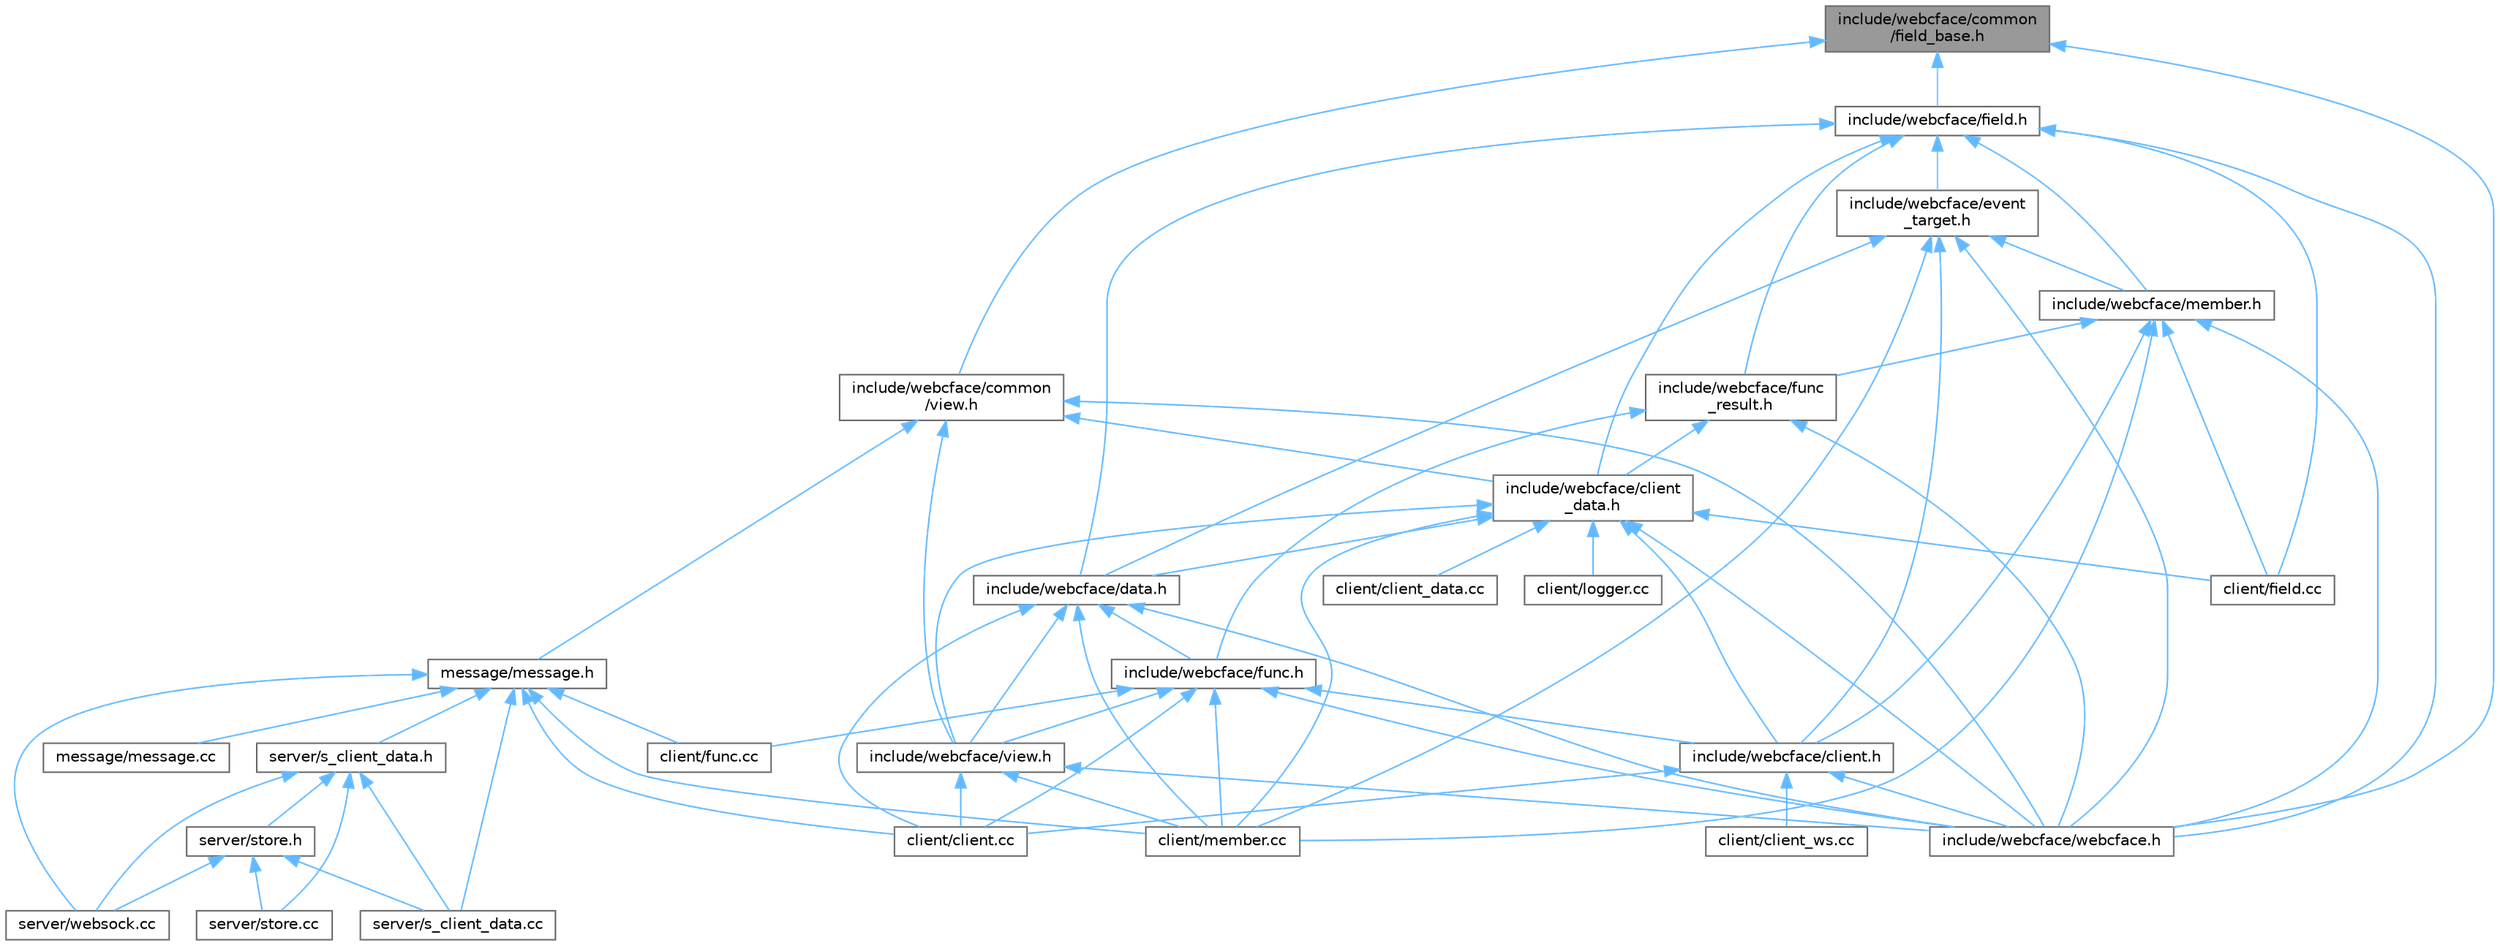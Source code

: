 digraph "include/webcface/common/field_base.h"
{
 // LATEX_PDF_SIZE
  bgcolor="transparent";
  edge [fontname=Helvetica,fontsize=10,labelfontname=Helvetica,labelfontsize=10];
  node [fontname=Helvetica,fontsize=10,shape=box,height=0.2,width=0.4];
  Node1 [id="Node000001",label="include/webcface/common\l/field_base.h",height=0.2,width=0.4,color="gray40", fillcolor="grey60", style="filled", fontcolor="black",tooltip=" "];
  Node1 -> Node2 [id="edge1_Node000001_Node000002",dir="back",color="steelblue1",style="solid",tooltip=" "];
  Node2 [id="Node000002",label="include/webcface/common\l/view.h",height=0.2,width=0.4,color="grey40", fillcolor="white", style="filled",URL="$common_2view_8h.html",tooltip=" "];
  Node2 -> Node3 [id="edge2_Node000002_Node000003",dir="back",color="steelblue1",style="solid",tooltip=" "];
  Node3 [id="Node000003",label="include/webcface/client\l_data.h",height=0.2,width=0.4,color="grey40", fillcolor="white", style="filled",URL="$client__data_8h.html",tooltip=" "];
  Node3 -> Node4 [id="edge3_Node000003_Node000004",dir="back",color="steelblue1",style="solid",tooltip=" "];
  Node4 [id="Node000004",label="client/client_data.cc",height=0.2,width=0.4,color="grey40", fillcolor="white", style="filled",URL="$client__data_8cc.html",tooltip=" "];
  Node3 -> Node5 [id="edge4_Node000003_Node000005",dir="back",color="steelblue1",style="solid",tooltip=" "];
  Node5 [id="Node000005",label="client/field.cc",height=0.2,width=0.4,color="grey40", fillcolor="white", style="filled",URL="$field_8cc.html",tooltip=" "];
  Node3 -> Node6 [id="edge5_Node000003_Node000006",dir="back",color="steelblue1",style="solid",tooltip=" "];
  Node6 [id="Node000006",label="client/logger.cc",height=0.2,width=0.4,color="grey40", fillcolor="white", style="filled",URL="$logger_8cc.html",tooltip=" "];
  Node3 -> Node7 [id="edge6_Node000003_Node000007",dir="back",color="steelblue1",style="solid",tooltip=" "];
  Node7 [id="Node000007",label="client/member.cc",height=0.2,width=0.4,color="grey40", fillcolor="white", style="filled",URL="$member_8cc.html",tooltip=" "];
  Node3 -> Node8 [id="edge7_Node000003_Node000008",dir="back",color="steelblue1",style="solid",tooltip=" "];
  Node8 [id="Node000008",label="include/webcface/client.h",height=0.2,width=0.4,color="grey40", fillcolor="white", style="filled",URL="$client_8h.html",tooltip=" "];
  Node8 -> Node9 [id="edge8_Node000008_Node000009",dir="back",color="steelblue1",style="solid",tooltip=" "];
  Node9 [id="Node000009",label="client/client.cc",height=0.2,width=0.4,color="grey40", fillcolor="white", style="filled",URL="$client_8cc.html",tooltip=" "];
  Node8 -> Node10 [id="edge9_Node000008_Node000010",dir="back",color="steelblue1",style="solid",tooltip=" "];
  Node10 [id="Node000010",label="client/client_ws.cc",height=0.2,width=0.4,color="grey40", fillcolor="white", style="filled",URL="$client__ws_8cc.html",tooltip=" "];
  Node8 -> Node11 [id="edge10_Node000008_Node000011",dir="back",color="steelblue1",style="solid",tooltip=" "];
  Node11 [id="Node000011",label="include/webcface/webcface.h",height=0.2,width=0.4,color="grey40", fillcolor="white", style="filled",URL="$webcface_8h.html",tooltip=" "];
  Node3 -> Node12 [id="edge11_Node000003_Node000012",dir="back",color="steelblue1",style="solid",tooltip=" "];
  Node12 [id="Node000012",label="include/webcface/data.h",height=0.2,width=0.4,color="grey40", fillcolor="white", style="filled",URL="$data_8h.html",tooltip=" "];
  Node12 -> Node9 [id="edge12_Node000012_Node000009",dir="back",color="steelblue1",style="solid",tooltip=" "];
  Node12 -> Node7 [id="edge13_Node000012_Node000007",dir="back",color="steelblue1",style="solid",tooltip=" "];
  Node12 -> Node13 [id="edge14_Node000012_Node000013",dir="back",color="steelblue1",style="solid",tooltip=" "];
  Node13 [id="Node000013",label="include/webcface/func.h",height=0.2,width=0.4,color="grey40", fillcolor="white", style="filled",URL="$func_8h.html",tooltip=" "];
  Node13 -> Node9 [id="edge15_Node000013_Node000009",dir="back",color="steelblue1",style="solid",tooltip=" "];
  Node13 -> Node14 [id="edge16_Node000013_Node000014",dir="back",color="steelblue1",style="solid",tooltip=" "];
  Node14 [id="Node000014",label="client/func.cc",height=0.2,width=0.4,color="grey40", fillcolor="white", style="filled",URL="$func_8cc.html",tooltip=" "];
  Node13 -> Node7 [id="edge17_Node000013_Node000007",dir="back",color="steelblue1",style="solid",tooltip=" "];
  Node13 -> Node8 [id="edge18_Node000013_Node000008",dir="back",color="steelblue1",style="solid",tooltip=" "];
  Node13 -> Node15 [id="edge19_Node000013_Node000015",dir="back",color="steelblue1",style="solid",tooltip=" "];
  Node15 [id="Node000015",label="include/webcface/view.h",height=0.2,width=0.4,color="grey40", fillcolor="white", style="filled",URL="$view_8h.html",tooltip=" "];
  Node15 -> Node9 [id="edge20_Node000015_Node000009",dir="back",color="steelblue1",style="solid",tooltip=" "];
  Node15 -> Node7 [id="edge21_Node000015_Node000007",dir="back",color="steelblue1",style="solid",tooltip=" "];
  Node15 -> Node11 [id="edge22_Node000015_Node000011",dir="back",color="steelblue1",style="solid",tooltip=" "];
  Node13 -> Node11 [id="edge23_Node000013_Node000011",dir="back",color="steelblue1",style="solid",tooltip=" "];
  Node12 -> Node15 [id="edge24_Node000012_Node000015",dir="back",color="steelblue1",style="solid",tooltip=" "];
  Node12 -> Node11 [id="edge25_Node000012_Node000011",dir="back",color="steelblue1",style="solid",tooltip=" "];
  Node3 -> Node15 [id="edge26_Node000003_Node000015",dir="back",color="steelblue1",style="solid",tooltip=" "];
  Node3 -> Node11 [id="edge27_Node000003_Node000011",dir="back",color="steelblue1",style="solid",tooltip=" "];
  Node2 -> Node15 [id="edge28_Node000002_Node000015",dir="back",color="steelblue1",style="solid",tooltip=" "];
  Node2 -> Node11 [id="edge29_Node000002_Node000011",dir="back",color="steelblue1",style="solid",tooltip=" "];
  Node2 -> Node16 [id="edge30_Node000002_Node000016",dir="back",color="steelblue1",style="solid",tooltip=" "];
  Node16 [id="Node000016",label="message/message.h",height=0.2,width=0.4,color="grey40", fillcolor="white", style="filled",URL="$message_8h.html",tooltip=" "];
  Node16 -> Node9 [id="edge31_Node000016_Node000009",dir="back",color="steelblue1",style="solid",tooltip=" "];
  Node16 -> Node14 [id="edge32_Node000016_Node000014",dir="back",color="steelblue1",style="solid",tooltip=" "];
  Node16 -> Node7 [id="edge33_Node000016_Node000007",dir="back",color="steelblue1",style="solid",tooltip=" "];
  Node16 -> Node17 [id="edge34_Node000016_Node000017",dir="back",color="steelblue1",style="solid",tooltip=" "];
  Node17 [id="Node000017",label="message/message.cc",height=0.2,width=0.4,color="grey40", fillcolor="white", style="filled",URL="$message_8cc.html",tooltip=" "];
  Node16 -> Node18 [id="edge35_Node000016_Node000018",dir="back",color="steelblue1",style="solid",tooltip=" "];
  Node18 [id="Node000018",label="server/s_client_data.cc",height=0.2,width=0.4,color="grey40", fillcolor="white", style="filled",URL="$s__client__data_8cc.html",tooltip=" "];
  Node16 -> Node19 [id="edge36_Node000016_Node000019",dir="back",color="steelblue1",style="solid",tooltip=" "];
  Node19 [id="Node000019",label="server/s_client_data.h",height=0.2,width=0.4,color="grey40", fillcolor="white", style="filled",URL="$s__client__data_8h.html",tooltip=" "];
  Node19 -> Node18 [id="edge37_Node000019_Node000018",dir="back",color="steelblue1",style="solid",tooltip=" "];
  Node19 -> Node20 [id="edge38_Node000019_Node000020",dir="back",color="steelblue1",style="solid",tooltip=" "];
  Node20 [id="Node000020",label="server/store.cc",height=0.2,width=0.4,color="grey40", fillcolor="white", style="filled",URL="$store_8cc.html",tooltip=" "];
  Node19 -> Node21 [id="edge39_Node000019_Node000021",dir="back",color="steelblue1",style="solid",tooltip=" "];
  Node21 [id="Node000021",label="server/store.h",height=0.2,width=0.4,color="grey40", fillcolor="white", style="filled",URL="$store_8h.html",tooltip=" "];
  Node21 -> Node18 [id="edge40_Node000021_Node000018",dir="back",color="steelblue1",style="solid",tooltip=" "];
  Node21 -> Node20 [id="edge41_Node000021_Node000020",dir="back",color="steelblue1",style="solid",tooltip=" "];
  Node21 -> Node22 [id="edge42_Node000021_Node000022",dir="back",color="steelblue1",style="solid",tooltip=" "];
  Node22 [id="Node000022",label="server/websock.cc",height=0.2,width=0.4,color="grey40", fillcolor="white", style="filled",URL="$websock_8cc.html",tooltip=" "];
  Node19 -> Node22 [id="edge43_Node000019_Node000022",dir="back",color="steelblue1",style="solid",tooltip=" "];
  Node16 -> Node22 [id="edge44_Node000016_Node000022",dir="back",color="steelblue1",style="solid",tooltip=" "];
  Node1 -> Node23 [id="edge45_Node000001_Node000023",dir="back",color="steelblue1",style="solid",tooltip=" "];
  Node23 [id="Node000023",label="include/webcface/field.h",height=0.2,width=0.4,color="grey40", fillcolor="white", style="filled",URL="$field_8h.html",tooltip=" "];
  Node23 -> Node5 [id="edge46_Node000023_Node000005",dir="back",color="steelblue1",style="solid",tooltip=" "];
  Node23 -> Node3 [id="edge47_Node000023_Node000003",dir="back",color="steelblue1",style="solid",tooltip=" "];
  Node23 -> Node12 [id="edge48_Node000023_Node000012",dir="back",color="steelblue1",style="solid",tooltip=" "];
  Node23 -> Node24 [id="edge49_Node000023_Node000024",dir="back",color="steelblue1",style="solid",tooltip=" "];
  Node24 [id="Node000024",label="include/webcface/event\l_target.h",height=0.2,width=0.4,color="grey40", fillcolor="white", style="filled",URL="$event__target_8h.html",tooltip=" "];
  Node24 -> Node7 [id="edge50_Node000024_Node000007",dir="back",color="steelblue1",style="solid",tooltip=" "];
  Node24 -> Node8 [id="edge51_Node000024_Node000008",dir="back",color="steelblue1",style="solid",tooltip=" "];
  Node24 -> Node12 [id="edge52_Node000024_Node000012",dir="back",color="steelblue1",style="solid",tooltip=" "];
  Node24 -> Node25 [id="edge53_Node000024_Node000025",dir="back",color="steelblue1",style="solid",tooltip=" "];
  Node25 [id="Node000025",label="include/webcface/member.h",height=0.2,width=0.4,color="grey40", fillcolor="white", style="filled",URL="$member_8h.html",tooltip=" "];
  Node25 -> Node5 [id="edge54_Node000025_Node000005",dir="back",color="steelblue1",style="solid",tooltip=" "];
  Node25 -> Node7 [id="edge55_Node000025_Node000007",dir="back",color="steelblue1",style="solid",tooltip=" "];
  Node25 -> Node8 [id="edge56_Node000025_Node000008",dir="back",color="steelblue1",style="solid",tooltip=" "];
  Node25 -> Node26 [id="edge57_Node000025_Node000026",dir="back",color="steelblue1",style="solid",tooltip=" "];
  Node26 [id="Node000026",label="include/webcface/func\l_result.h",height=0.2,width=0.4,color="grey40", fillcolor="white", style="filled",URL="$func__result_8h.html",tooltip=" "];
  Node26 -> Node3 [id="edge58_Node000026_Node000003",dir="back",color="steelblue1",style="solid",tooltip=" "];
  Node26 -> Node13 [id="edge59_Node000026_Node000013",dir="back",color="steelblue1",style="solid",tooltip=" "];
  Node26 -> Node11 [id="edge60_Node000026_Node000011",dir="back",color="steelblue1",style="solid",tooltip=" "];
  Node25 -> Node11 [id="edge61_Node000025_Node000011",dir="back",color="steelblue1",style="solid",tooltip=" "];
  Node24 -> Node11 [id="edge62_Node000024_Node000011",dir="back",color="steelblue1",style="solid",tooltip=" "];
  Node23 -> Node26 [id="edge63_Node000023_Node000026",dir="back",color="steelblue1",style="solid",tooltip=" "];
  Node23 -> Node25 [id="edge64_Node000023_Node000025",dir="back",color="steelblue1",style="solid",tooltip=" "];
  Node23 -> Node11 [id="edge65_Node000023_Node000011",dir="back",color="steelblue1",style="solid",tooltip=" "];
  Node1 -> Node11 [id="edge66_Node000001_Node000011",dir="back",color="steelblue1",style="solid",tooltip=" "];
}
